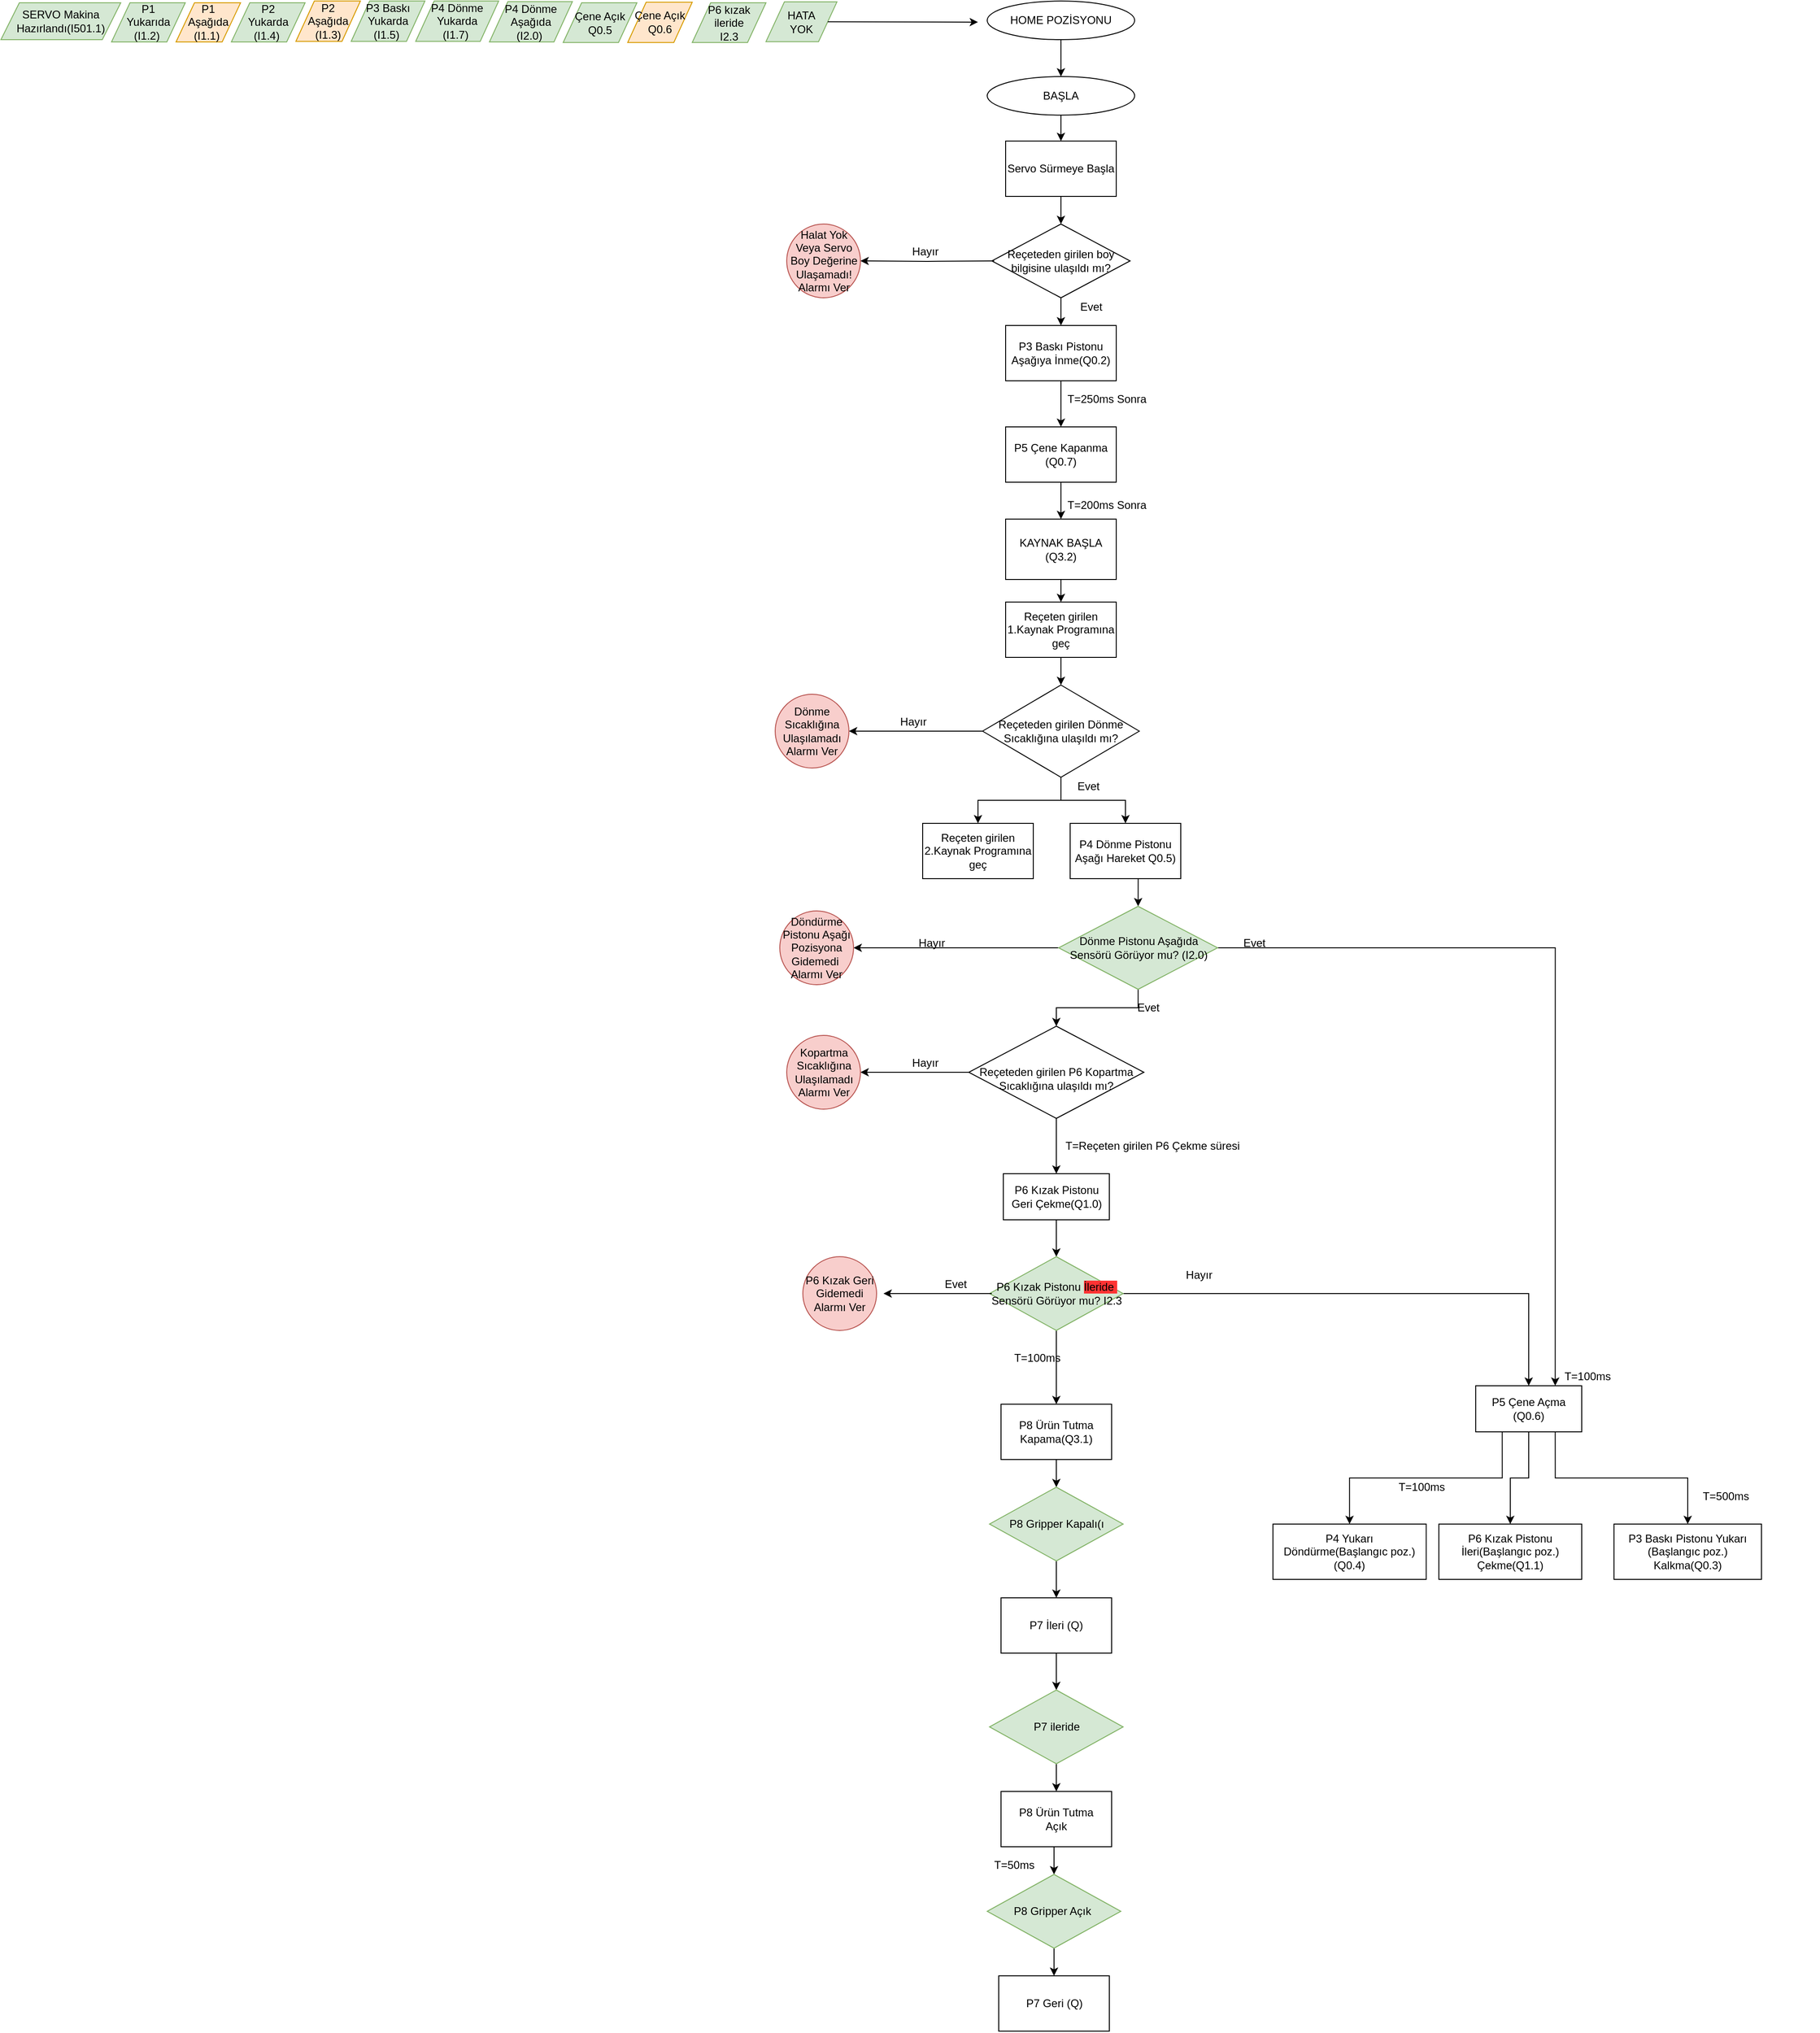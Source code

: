 <mxfile version="13.8.8" type="github">
  <diagram id="8I0ZILU0IZCC_N8qX_k-" name="Page-1">
    <mxGraphModel dx="1038" dy="580" grid="1" gridSize="10" guides="1" tooltips="1" connect="1" arrows="1" fold="1" page="1" pageScale="1" pageWidth="827" pageHeight="1169" background="none" math="0" shadow="0">
      <root>
        <mxCell id="0" />
        <mxCell id="1" parent="0" />
        <mxCell id="A2uMPvVaSxJjAJt0p_s2-1" value="SERVO Makina Hazırlandı(I501.1)" style="shape=parallelogram;perimeter=parallelogramPerimeter;whiteSpace=wrap;html=1;fixedSize=1;fillColor=#d5e8d4;strokeColor=#82b366;" parent="1" vertex="1">
          <mxGeometry y="40" width="130" height="40" as="geometry" />
        </mxCell>
        <mxCell id="A2uMPvVaSxJjAJt0p_s2-2" value="P1 &lt;br&gt;Yukarıda (I1.2)&amp;nbsp;" style="shape=parallelogram;perimeter=parallelogramPerimeter;whiteSpace=wrap;html=1;fixedSize=1;fillColor=#d5e8d4;strokeColor=#82b366;" parent="1" vertex="1">
          <mxGeometry x="120" y="40" width="80" height="42.5" as="geometry" />
        </mxCell>
        <mxCell id="A2uMPvVaSxJjAJt0p_s2-3" value="P1 &lt;br&gt;Aşağıda &lt;br&gt;(I1.1)&amp;nbsp;" style="shape=parallelogram;perimeter=parallelogramPerimeter;whiteSpace=wrap;html=1;fixedSize=1;fillColor=#ffe6cc;strokeColor=#d79b00;" parent="1" vertex="1">
          <mxGeometry x="190" y="40" width="70" height="42.5" as="geometry" />
        </mxCell>
        <mxCell id="A2uMPvVaSxJjAJt0p_s2-4" value="P2 &lt;br&gt;Yukarda&lt;br&gt;(I1.4)&amp;nbsp;" style="shape=parallelogram;perimeter=parallelogramPerimeter;whiteSpace=wrap;html=1;fixedSize=1;fillColor=#d5e8d4;strokeColor=#82b366;" parent="1" vertex="1">
          <mxGeometry x="250" y="40" width="80" height="42.5" as="geometry" />
        </mxCell>
        <mxCell id="A2uMPvVaSxJjAJt0p_s2-5" value="P2 &lt;br&gt;Aşağıda&lt;br&gt;&amp;nbsp;(I1.3)&amp;nbsp;" style="shape=parallelogram;perimeter=parallelogramPerimeter;whiteSpace=wrap;html=1;fixedSize=1;fillColor=#ffe6cc;strokeColor=#d79b00;" parent="1" vertex="1">
          <mxGeometry x="320" y="38.13" width="70" height="43.75" as="geometry" />
        </mxCell>
        <mxCell id="A2uMPvVaSxJjAJt0p_s2-6" value="P3 Baskı&lt;br&gt;Yukarda &lt;br&gt;(I1.5)&amp;nbsp;" style="shape=parallelogram;perimeter=parallelogramPerimeter;whiteSpace=wrap;html=1;fixedSize=1;fillColor=#d5e8d4;strokeColor=#82b366;" parent="1" vertex="1">
          <mxGeometry x="380" y="38.13" width="80" height="43.75" as="geometry" />
        </mxCell>
        <mxCell id="A2uMPvVaSxJjAJt0p_s2-7" value="P4 Dönme&lt;br&gt;Yukarda &lt;br&gt;(I1.7)&amp;nbsp;" style="shape=parallelogram;perimeter=parallelogramPerimeter;whiteSpace=wrap;html=1;fixedSize=1;fillColor=#d5e8d4;strokeColor=#82b366;" parent="1" vertex="1">
          <mxGeometry x="450" y="38.13" width="90" height="43.75" as="geometry" />
        </mxCell>
        <mxCell id="A2uMPvVaSxJjAJt0p_s2-9" value="P4 Dönme&lt;br&gt;Aşağıda&lt;br&gt;(I2.0)&amp;nbsp;" style="shape=parallelogram;perimeter=parallelogramPerimeter;whiteSpace=wrap;html=1;fixedSize=1;fillColor=#d5e8d4;strokeColor=#82b366;" parent="1" vertex="1">
          <mxGeometry x="530" y="38.75" width="90" height="43.75" as="geometry" />
        </mxCell>
        <mxCell id="A2uMPvVaSxJjAJt0p_s2-10" value="Çene Açık&lt;br&gt;Q0.5" style="shape=parallelogram;perimeter=parallelogramPerimeter;whiteSpace=wrap;html=1;fixedSize=1;fillColor=#d5e8d4;strokeColor=#82b366;" parent="1" vertex="1">
          <mxGeometry x="610" y="40" width="80" height="43.13" as="geometry" />
        </mxCell>
        <mxCell id="A2uMPvVaSxJjAJt0p_s2-11" value="Çene Açık&lt;br&gt;Q0.6" style="shape=parallelogram;perimeter=parallelogramPerimeter;whiteSpace=wrap;html=1;fixedSize=1;fillColor=#ffe6cc;strokeColor=#d79b00;" parent="1" vertex="1">
          <mxGeometry x="680" y="39.37" width="70" height="43.75" as="geometry" />
        </mxCell>
        <mxCell id="A2uMPvVaSxJjAJt0p_s2-12" value="P6 kızak&lt;br&gt;ileride&lt;br&gt;I2.3" style="shape=parallelogram;perimeter=parallelogramPerimeter;whiteSpace=wrap;html=1;fixedSize=1;fillColor=#d5e8d4;strokeColor=#82b366;" parent="1" vertex="1">
          <mxGeometry x="750" y="40" width="80" height="43.13" as="geometry" />
        </mxCell>
        <mxCell id="A2uMPvVaSxJjAJt0p_s2-22" value="" style="edgeStyle=orthogonalEdgeStyle;rounded=0;orthogonalLoop=1;jettySize=auto;html=1;" parent="1" source="A2uMPvVaSxJjAJt0p_s2-13" target="A2uMPvVaSxJjAJt0p_s2-20" edge="1">
          <mxGeometry relative="1" as="geometry" />
        </mxCell>
        <mxCell id="A2uMPvVaSxJjAJt0p_s2-13" value="HOME POZİSYONU" style="ellipse;whiteSpace=wrap;html=1;" parent="1" vertex="1">
          <mxGeometry x="1070" y="38.13" width="160" height="41.87" as="geometry" />
        </mxCell>
        <mxCell id="A2uMPvVaSxJjAJt0p_s2-17" value="HATA&lt;br&gt;YOK" style="shape=parallelogram;perimeter=parallelogramPerimeter;whiteSpace=wrap;html=1;fixedSize=1;fillColor=#d5e8d4;strokeColor=#82b366;" parent="1" vertex="1">
          <mxGeometry x="830" y="39.06" width="77" height="43.13" as="geometry" />
        </mxCell>
        <mxCell id="A2uMPvVaSxJjAJt0p_s2-19" value="" style="endArrow=classic;html=1;exitX=1;exitY=0.5;exitDx=0;exitDy=0;" parent="1" source="A2uMPvVaSxJjAJt0p_s2-17" edge="1">
          <mxGeometry width="50" height="50" relative="1" as="geometry">
            <mxPoint x="960" y="60.98" as="sourcePoint" />
            <mxPoint x="1060" y="60.98" as="targetPoint" />
          </mxGeometry>
        </mxCell>
        <mxCell id="A2uMPvVaSxJjAJt0p_s2-26" style="edgeStyle=orthogonalEdgeStyle;rounded=0;orthogonalLoop=1;jettySize=auto;html=1;exitX=0.5;exitY=1;exitDx=0;exitDy=0;entryX=0.5;entryY=0;entryDx=0;entryDy=0;" parent="1" source="A2uMPvVaSxJjAJt0p_s2-20" target="A2uMPvVaSxJjAJt0p_s2-25" edge="1">
          <mxGeometry relative="1" as="geometry">
            <mxPoint x="1150" y="190" as="targetPoint" />
          </mxGeometry>
        </mxCell>
        <mxCell id="A2uMPvVaSxJjAJt0p_s2-20" value="BAŞLA" style="ellipse;whiteSpace=wrap;html=1;" parent="1" vertex="1">
          <mxGeometry x="1070" y="120" width="160" height="41.87" as="geometry" />
        </mxCell>
        <mxCell id="A2uMPvVaSxJjAJt0p_s2-25" value="Servo Sürmeye Başla" style="rounded=0;whiteSpace=wrap;html=1;" parent="1" vertex="1">
          <mxGeometry x="1090" y="190" width="120" height="60" as="geometry" />
        </mxCell>
        <mxCell id="A2uMPvVaSxJjAJt0p_s2-35" value="" style="edgeStyle=orthogonalEdgeStyle;rounded=0;orthogonalLoop=1;jettySize=auto;html=1;" parent="1" source="A2uMPvVaSxJjAJt0p_s2-29" target="A2uMPvVaSxJjAJt0p_s2-32" edge="1">
          <mxGeometry relative="1" as="geometry" />
        </mxCell>
        <mxCell id="A2uMPvVaSxJjAJt0p_s2-29" value="&lt;span&gt;Reçeteden girilen boy bilgisine ulaşıldı mı?&lt;/span&gt;" style="rhombus;whiteSpace=wrap;html=1;" parent="1" vertex="1">
          <mxGeometry x="1075" y="280" width="150" height="80" as="geometry" />
        </mxCell>
        <mxCell id="A2uMPvVaSxJjAJt0p_s2-31" value="" style="endArrow=classic;html=1;exitX=0.5;exitY=1;exitDx=0;exitDy=0;entryX=0.5;entryY=0;entryDx=0;entryDy=0;" parent="1" source="A2uMPvVaSxJjAJt0p_s2-25" target="A2uMPvVaSxJjAJt0p_s2-29" edge="1">
          <mxGeometry width="50" height="50" relative="1" as="geometry">
            <mxPoint x="890" y="310" as="sourcePoint" />
            <mxPoint x="890" y="380" as="targetPoint" />
            <Array as="points" />
          </mxGeometry>
        </mxCell>
        <mxCell id="A2uMPvVaSxJjAJt0p_s2-39" value="" style="edgeStyle=orthogonalEdgeStyle;rounded=0;orthogonalLoop=1;jettySize=auto;html=1;" parent="1" source="A2uMPvVaSxJjAJt0p_s2-32" target="A2uMPvVaSxJjAJt0p_s2-38" edge="1">
          <mxGeometry relative="1" as="geometry" />
        </mxCell>
        <mxCell id="A2uMPvVaSxJjAJt0p_s2-32" value="P3 Baskı Pistonu Aşağıya İnme(Q0.2)" style="rounded=0;whiteSpace=wrap;html=1;" parent="1" vertex="1">
          <mxGeometry x="1090" y="390" width="120" height="60" as="geometry" />
        </mxCell>
        <mxCell id="A2uMPvVaSxJjAJt0p_s2-45" value="" style="edgeStyle=orthogonalEdgeStyle;rounded=0;orthogonalLoop=1;jettySize=auto;html=1;" parent="1" source="A2uMPvVaSxJjAJt0p_s2-38" edge="1">
          <mxGeometry relative="1" as="geometry">
            <mxPoint x="1150" y="600" as="targetPoint" />
          </mxGeometry>
        </mxCell>
        <mxCell id="A2uMPvVaSxJjAJt0p_s2-38" value="P5 Çene Kapanma&lt;br&gt;(Q0.7)" style="rounded=0;whiteSpace=wrap;html=1;" parent="1" vertex="1">
          <mxGeometry x="1090" y="500" width="120" height="60" as="geometry" />
        </mxCell>
        <mxCell id="A2uMPvVaSxJjAJt0p_s2-41" value="T=250ms Sonra" style="text;html=1;strokeColor=none;fillColor=none;align=center;verticalAlign=middle;whiteSpace=wrap;rounded=0;" parent="1" vertex="1">
          <mxGeometry x="1140" y="460" width="120" height="20" as="geometry" />
        </mxCell>
        <mxCell id="A2uMPvVaSxJjAJt0p_s2-46" value="T=200ms Sonra" style="text;html=1;strokeColor=none;fillColor=none;align=center;verticalAlign=middle;whiteSpace=wrap;rounded=0;" parent="1" vertex="1">
          <mxGeometry x="1140" y="574.5" width="120" height="20" as="geometry" />
        </mxCell>
        <mxCell id="A2uMPvVaSxJjAJt0p_s2-77" style="edgeStyle=orthogonalEdgeStyle;rounded=0;orthogonalLoop=1;jettySize=auto;html=1;exitX=0.5;exitY=1;exitDx=0;exitDy=0;entryX=0.5;entryY=0;entryDx=0;entryDy=0;" parent="1" source="A2uMPvVaSxJjAJt0p_s2-49" target="A2uMPvVaSxJjAJt0p_s2-50" edge="1">
          <mxGeometry relative="1" as="geometry" />
        </mxCell>
        <mxCell id="A2uMPvVaSxJjAJt0p_s2-49" value="KAYNAK BAŞLA&lt;br&gt;(Q3.2)" style="rounded=0;whiteSpace=wrap;html=1;" parent="1" vertex="1">
          <mxGeometry x="1090" y="600" width="120" height="65.5" as="geometry" />
        </mxCell>
        <mxCell id="A2uMPvVaSxJjAJt0p_s2-62" style="edgeStyle=orthogonalEdgeStyle;rounded=0;orthogonalLoop=1;jettySize=auto;html=1;exitX=0.5;exitY=1;exitDx=0;exitDy=0;entryX=0.5;entryY=0;entryDx=0;entryDy=0;" parent="1" source="A2uMPvVaSxJjAJt0p_s2-50" target="A2uMPvVaSxJjAJt0p_s2-56" edge="1">
          <mxGeometry relative="1" as="geometry" />
        </mxCell>
        <mxCell id="A2uMPvVaSxJjAJt0p_s2-50" value="Reçeten girilen 1.Kaynak Programına geç" style="rounded=0;whiteSpace=wrap;html=1;" parent="1" vertex="1">
          <mxGeometry x="1090" y="690" width="120" height="60" as="geometry" />
        </mxCell>
        <mxCell id="A2uMPvVaSxJjAJt0p_s2-66" style="edgeStyle=orthogonalEdgeStyle;rounded=0;orthogonalLoop=1;jettySize=auto;html=1;" parent="1" source="A2uMPvVaSxJjAJt0p_s2-56" target="A2uMPvVaSxJjAJt0p_s2-67" edge="1">
          <mxGeometry relative="1" as="geometry">
            <mxPoint x="860" y="870" as="targetPoint" />
          </mxGeometry>
        </mxCell>
        <mxCell id="A2uMPvVaSxJjAJt0p_s2-79" value="" style="edgeStyle=orthogonalEdgeStyle;rounded=0;orthogonalLoop=1;jettySize=auto;html=1;" parent="1" source="A2uMPvVaSxJjAJt0p_s2-56" target="A2uMPvVaSxJjAJt0p_s2-60" edge="1">
          <mxGeometry relative="1" as="geometry" />
        </mxCell>
        <mxCell id="A2uMPvVaSxJjAJt0p_s2-83" value="" style="edgeStyle=orthogonalEdgeStyle;rounded=0;orthogonalLoop=1;jettySize=auto;html=1;" parent="1" source="A2uMPvVaSxJjAJt0p_s2-56" target="A2uMPvVaSxJjAJt0p_s2-74" edge="1">
          <mxGeometry relative="1" as="geometry" />
        </mxCell>
        <mxCell id="A2uMPvVaSxJjAJt0p_s2-56" value="Reçeteden girilen Dönme Sıcaklığına ulaşıldı mı?" style="rhombus;whiteSpace=wrap;html=1;" parent="1" vertex="1">
          <mxGeometry x="1065" y="780" width="170" height="100" as="geometry" />
        </mxCell>
        <mxCell id="A2uMPvVaSxJjAJt0p_s2-60" value="Reçeten girilen 2.Kaynak Programına geç" style="rounded=0;whiteSpace=wrap;html=1;" parent="1" vertex="1">
          <mxGeometry x="1000" y="930" width="120" height="60" as="geometry" />
        </mxCell>
        <mxCell id="A2uMPvVaSxJjAJt0p_s2-63" value="Evet" style="text;html=1;strokeColor=none;fillColor=none;align=center;verticalAlign=middle;whiteSpace=wrap;rounded=0;" parent="1" vertex="1">
          <mxGeometry x="1160" y="880" width="40" height="20" as="geometry" />
        </mxCell>
        <mxCell id="A2uMPvVaSxJjAJt0p_s2-65" value="Hayır" style="text;html=1;strokeColor=none;fillColor=none;align=center;verticalAlign=middle;whiteSpace=wrap;rounded=0;" parent="1" vertex="1">
          <mxGeometry x="970" y="810" width="40" height="20" as="geometry" />
        </mxCell>
        <mxCell id="A2uMPvVaSxJjAJt0p_s2-67" value="Dönme Sıcaklığına Ulaşılamadı Alarmı Ver" style="ellipse;whiteSpace=wrap;html=1;aspect=fixed;fillColor=#f8cecc;strokeColor=#b85450;" parent="1" vertex="1">
          <mxGeometry x="840" y="790" width="80" height="80" as="geometry" />
        </mxCell>
        <mxCell id="A2uMPvVaSxJjAJt0p_s2-99" style="edgeStyle=orthogonalEdgeStyle;rounded=0;orthogonalLoop=1;jettySize=auto;html=1;exitX=0.5;exitY=1;exitDx=0;exitDy=0;entryX=0.5;entryY=0;entryDx=0;entryDy=0;" parent="1" source="A2uMPvVaSxJjAJt0p_s2-74" target="A2uMPvVaSxJjAJt0p_s2-96" edge="1">
          <mxGeometry relative="1" as="geometry" />
        </mxCell>
        <mxCell id="A2uMPvVaSxJjAJt0p_s2-74" value="P4 Dönme Pistonu Aşağı Hareket Q0.5)" style="rounded=0;whiteSpace=wrap;html=1;" parent="1" vertex="1">
          <mxGeometry x="1160" y="930" width="120" height="60" as="geometry" />
        </mxCell>
        <mxCell id="A2uMPvVaSxJjAJt0p_s2-94" value="" style="edgeStyle=orthogonalEdgeStyle;rounded=0;orthogonalLoop=1;jettySize=auto;html=1;" parent="1" source="A2uMPvVaSxJjAJt0p_s2-88" target="A2uMPvVaSxJjAJt0p_s2-93" edge="1">
          <mxGeometry relative="1" as="geometry" />
        </mxCell>
        <mxCell id="A2uMPvVaSxJjAJt0p_s2-105" value="" style="edgeStyle=orthogonalEdgeStyle;rounded=0;orthogonalLoop=1;jettySize=auto;html=1;" parent="1" source="A2uMPvVaSxJjAJt0p_s2-88" target="A2uMPvVaSxJjAJt0p_s2-104" edge="1">
          <mxGeometry relative="1" as="geometry" />
        </mxCell>
        <mxCell id="A2uMPvVaSxJjAJt0p_s2-88" value="&lt;br&gt;Reçeteden girilen P6 Kopartma&lt;br&gt;Sıcaklığına ulaşıldı mı?" style="rhombus;whiteSpace=wrap;html=1;" parent="1" vertex="1">
          <mxGeometry x="1050" y="1150" width="190" height="100" as="geometry" />
        </mxCell>
        <mxCell id="A2uMPvVaSxJjAJt0p_s2-90" value="Hayır" style="text;html=1;strokeColor=none;fillColor=none;align=center;verticalAlign=middle;whiteSpace=wrap;rounded=0;" parent="1" vertex="1">
          <mxGeometry x="982.5" y="1180" width="40" height="20" as="geometry" />
        </mxCell>
        <mxCell id="A2uMPvVaSxJjAJt0p_s2-93" value="Kopartma&lt;br&gt;Sıcaklığına Ulaşılamadı Alarmı Ver" style="ellipse;whiteSpace=wrap;html=1;aspect=fixed;fillColor=#f8cecc;strokeColor=#b85450;" parent="1" vertex="1">
          <mxGeometry x="852.5" y="1160" width="80" height="80" as="geometry" />
        </mxCell>
        <mxCell id="A2uMPvVaSxJjAJt0p_s2-100" style="edgeStyle=orthogonalEdgeStyle;rounded=0;orthogonalLoop=1;jettySize=auto;html=1;entryX=0.5;entryY=0;entryDx=0;entryDy=0;" parent="1" source="A2uMPvVaSxJjAJt0p_s2-96" target="A2uMPvVaSxJjAJt0p_s2-88" edge="1">
          <mxGeometry relative="1" as="geometry" />
        </mxCell>
        <mxCell id="LkSUMYA7tAgBLhDOhXdA-16" style="edgeStyle=orthogonalEdgeStyle;rounded=0;orthogonalLoop=1;jettySize=auto;html=1;exitX=1;exitY=0.5;exitDx=0;exitDy=0;entryX=0.75;entryY=0;entryDx=0;entryDy=0;" edge="1" parent="1" source="A2uMPvVaSxJjAJt0p_s2-96" target="LkSUMYA7tAgBLhDOhXdA-15">
          <mxGeometry relative="1" as="geometry" />
        </mxCell>
        <mxCell id="LkSUMYA7tAgBLhDOhXdA-56" style="edgeStyle=orthogonalEdgeStyle;rounded=0;orthogonalLoop=1;jettySize=auto;html=1;exitX=0;exitY=0.5;exitDx=0;exitDy=0;entryX=1;entryY=0.5;entryDx=0;entryDy=0;" edge="1" parent="1" source="A2uMPvVaSxJjAJt0p_s2-96" target="LkSUMYA7tAgBLhDOhXdA-54">
          <mxGeometry relative="1" as="geometry" />
        </mxCell>
        <mxCell id="A2uMPvVaSxJjAJt0p_s2-96" value="Dönme Pistonu Aşağıda Sensörü Görüyor mu? (I2.0)" style="rhombus;whiteSpace=wrap;html=1;fillColor=#d5e8d4;strokeColor=#82b366;" parent="1" vertex="1">
          <mxGeometry x="1147.5" y="1020" width="172.5" height="90" as="geometry" />
        </mxCell>
        <mxCell id="LkSUMYA7tAgBLhDOhXdA-3" value="" style="edgeStyle=orthogonalEdgeStyle;rounded=0;orthogonalLoop=1;jettySize=auto;html=1;" edge="1" parent="1" source="A2uMPvVaSxJjAJt0p_s2-104" target="LkSUMYA7tAgBLhDOhXdA-1">
          <mxGeometry relative="1" as="geometry" />
        </mxCell>
        <mxCell id="A2uMPvVaSxJjAJt0p_s2-104" value="P6 Kızak Pistonu&lt;br&gt;Geri Çekme(Q1.0)" style="rounded=0;whiteSpace=wrap;html=1;" parent="1" vertex="1">
          <mxGeometry x="1087.5" y="1310" width="115" height="50" as="geometry" />
        </mxCell>
        <mxCell id="A2uMPvVaSxJjAJt0p_s2-106" value="T=Reçeten girilen P6 Çekme süresi" style="text;html=1;strokeColor=none;fillColor=none;align=center;verticalAlign=middle;whiteSpace=wrap;rounded=0;" parent="1" vertex="1">
          <mxGeometry x="1147.5" y="1270" width="202.5" height="20" as="geometry" />
        </mxCell>
        <mxCell id="LkSUMYA7tAgBLhDOhXdA-14" style="edgeStyle=orthogonalEdgeStyle;rounded=0;orthogonalLoop=1;jettySize=auto;html=1;exitX=1;exitY=0.5;exitDx=0;exitDy=0;entryX=0.5;entryY=0;entryDx=0;entryDy=0;" edge="1" parent="1" source="LkSUMYA7tAgBLhDOhXdA-1" target="LkSUMYA7tAgBLhDOhXdA-15">
          <mxGeometry relative="1" as="geometry">
            <mxPoint x="1430" y="1440" as="targetPoint" />
          </mxGeometry>
        </mxCell>
        <mxCell id="LkSUMYA7tAgBLhDOhXdA-30" style="edgeStyle=orthogonalEdgeStyle;rounded=0;orthogonalLoop=1;jettySize=auto;html=1;" edge="1" parent="1" source="LkSUMYA7tAgBLhDOhXdA-1" target="LkSUMYA7tAgBLhDOhXdA-8">
          <mxGeometry relative="1" as="geometry" />
        </mxCell>
        <mxCell id="LkSUMYA7tAgBLhDOhXdA-1" value="P6 Kızak Pistonu &lt;span style=&quot;background-color: rgb(255 , 51 , 51)&quot;&gt;İleride&amp;nbsp; &lt;/span&gt;Sensörü Görüyor mu? I2.3" style="rhombus;whiteSpace=wrap;html=1;fillColor=#d5e8d4;strokeColor=#82b366;" vertex="1" parent="1">
          <mxGeometry x="1072.5" y="1400" width="145" height="80" as="geometry" />
        </mxCell>
        <mxCell id="LkSUMYA7tAgBLhDOhXdA-6" value="T=100ms" style="text;html=1;strokeColor=none;fillColor=none;align=center;verticalAlign=middle;whiteSpace=wrap;rounded=0;" vertex="1" parent="1">
          <mxGeometry x="1022.5" y="1500" width="202.5" height="20" as="geometry" />
        </mxCell>
        <mxCell id="LkSUMYA7tAgBLhDOhXdA-65" style="edgeStyle=orthogonalEdgeStyle;rounded=0;orthogonalLoop=1;jettySize=auto;html=1;exitX=0.5;exitY=1;exitDx=0;exitDy=0;entryX=0.5;entryY=0;entryDx=0;entryDy=0;" edge="1" parent="1" source="LkSUMYA7tAgBLhDOhXdA-8" target="LkSUMYA7tAgBLhDOhXdA-31">
          <mxGeometry relative="1" as="geometry" />
        </mxCell>
        <mxCell id="LkSUMYA7tAgBLhDOhXdA-8" value="P8 Ürün Tutma Kapama(Q3.1)" style="rounded=0;whiteSpace=wrap;html=1;" vertex="1" parent="1">
          <mxGeometry x="1085" y="1560" width="120" height="60" as="geometry" />
        </mxCell>
        <mxCell id="LkSUMYA7tAgBLhDOhXdA-24" style="edgeStyle=orthogonalEdgeStyle;rounded=0;orthogonalLoop=1;jettySize=auto;html=1;" edge="1" parent="1" source="LkSUMYA7tAgBLhDOhXdA-15" target="LkSUMYA7tAgBLhDOhXdA-22">
          <mxGeometry relative="1" as="geometry" />
        </mxCell>
        <mxCell id="LkSUMYA7tAgBLhDOhXdA-27" style="edgeStyle=orthogonalEdgeStyle;rounded=0;orthogonalLoop=1;jettySize=auto;html=1;exitX=0.75;exitY=1;exitDx=0;exitDy=0;" edge="1" parent="1" source="LkSUMYA7tAgBLhDOhXdA-15" target="LkSUMYA7tAgBLhDOhXdA-25">
          <mxGeometry relative="1" as="geometry" />
        </mxCell>
        <mxCell id="LkSUMYA7tAgBLhDOhXdA-28" style="edgeStyle=orthogonalEdgeStyle;rounded=0;orthogonalLoop=1;jettySize=auto;html=1;exitX=0.25;exitY=1;exitDx=0;exitDy=0;entryX=0.5;entryY=0;entryDx=0;entryDy=0;" edge="1" parent="1" source="LkSUMYA7tAgBLhDOhXdA-15" target="LkSUMYA7tAgBLhDOhXdA-19">
          <mxGeometry relative="1" as="geometry" />
        </mxCell>
        <mxCell id="LkSUMYA7tAgBLhDOhXdA-15" value="P5 Çene Açma (Q0.6)" style="rounded=0;whiteSpace=wrap;html=1;" vertex="1" parent="1">
          <mxGeometry x="1600" y="1540" width="115" height="50" as="geometry" />
        </mxCell>
        <mxCell id="LkSUMYA7tAgBLhDOhXdA-17" value="T=100ms" style="text;html=1;strokeColor=none;fillColor=none;align=center;verticalAlign=middle;whiteSpace=wrap;rounded=0;" vertex="1" parent="1">
          <mxGeometry x="1620" y="1520" width="202.5" height="20" as="geometry" />
        </mxCell>
        <mxCell id="LkSUMYA7tAgBLhDOhXdA-19" value="P4 Yukarı Döndürme(Başlangıc poz.)&lt;br&gt;(Q0.4)" style="rounded=0;whiteSpace=wrap;html=1;" vertex="1" parent="1">
          <mxGeometry x="1380" y="1690" width="166.25" height="60" as="geometry" />
        </mxCell>
        <mxCell id="LkSUMYA7tAgBLhDOhXdA-21" value="T=100ms" style="text;html=1;strokeColor=none;fillColor=none;align=center;verticalAlign=middle;whiteSpace=wrap;rounded=0;" vertex="1" parent="1">
          <mxGeometry x="1440" y="1640" width="202.5" height="20" as="geometry" />
        </mxCell>
        <mxCell id="LkSUMYA7tAgBLhDOhXdA-22" value="P6 Kızak Pistonu&lt;br&gt;İleri(Başlangıc poz.) Çekme(Q1.1)" style="rounded=0;whiteSpace=wrap;html=1;" vertex="1" parent="1">
          <mxGeometry x="1560" y="1690" width="155" height="60" as="geometry" />
        </mxCell>
        <mxCell id="LkSUMYA7tAgBLhDOhXdA-25" value="P3 Baskı Pistonu Yukarı (Başlangıc poz.)&lt;br&gt;Kalkma(Q0.3)" style="rounded=0;whiteSpace=wrap;html=1;" vertex="1" parent="1">
          <mxGeometry x="1750" y="1690" width="160" height="60" as="geometry" />
        </mxCell>
        <mxCell id="LkSUMYA7tAgBLhDOhXdA-29" value="T=500ms" style="text;html=1;strokeColor=none;fillColor=none;align=center;verticalAlign=middle;whiteSpace=wrap;rounded=0;" vertex="1" parent="1">
          <mxGeometry x="1770" y="1650" width="202.5" height="20" as="geometry" />
        </mxCell>
        <mxCell id="LkSUMYA7tAgBLhDOhXdA-66" style="edgeStyle=orthogonalEdgeStyle;rounded=0;orthogonalLoop=1;jettySize=auto;html=1;exitX=0.5;exitY=1;exitDx=0;exitDy=0;entryX=0.5;entryY=0;entryDx=0;entryDy=0;" edge="1" parent="1" source="LkSUMYA7tAgBLhDOhXdA-31" target="LkSUMYA7tAgBLhDOhXdA-32">
          <mxGeometry relative="1" as="geometry" />
        </mxCell>
        <mxCell id="LkSUMYA7tAgBLhDOhXdA-31" value="P8 Gripper Kapalı(ı" style="rhombus;whiteSpace=wrap;html=1;fillColor=#d5e8d4;strokeColor=#82b366;" vertex="1" parent="1">
          <mxGeometry x="1072.5" y="1650" width="145" height="80" as="geometry" />
        </mxCell>
        <mxCell id="LkSUMYA7tAgBLhDOhXdA-67" style="edgeStyle=orthogonalEdgeStyle;rounded=0;orthogonalLoop=1;jettySize=auto;html=1;exitX=0.5;exitY=1;exitDx=0;exitDy=0;entryX=0.5;entryY=0;entryDx=0;entryDy=0;" edge="1" parent="1" source="LkSUMYA7tAgBLhDOhXdA-32" target="LkSUMYA7tAgBLhDOhXdA-33">
          <mxGeometry relative="1" as="geometry" />
        </mxCell>
        <mxCell id="LkSUMYA7tAgBLhDOhXdA-32" value="P7 İleri (Q)" style="rounded=0;whiteSpace=wrap;html=1;" vertex="1" parent="1">
          <mxGeometry x="1085" y="1770" width="120" height="60" as="geometry" />
        </mxCell>
        <mxCell id="LkSUMYA7tAgBLhDOhXdA-68" style="edgeStyle=orthogonalEdgeStyle;rounded=0;orthogonalLoop=1;jettySize=auto;html=1;exitX=0.5;exitY=1;exitDx=0;exitDy=0;" edge="1" parent="1" source="LkSUMYA7tAgBLhDOhXdA-33" target="LkSUMYA7tAgBLhDOhXdA-37">
          <mxGeometry relative="1" as="geometry" />
        </mxCell>
        <mxCell id="LkSUMYA7tAgBLhDOhXdA-33" value="P7 ileride" style="rhombus;whiteSpace=wrap;html=1;fillColor=#d5e8d4;strokeColor=#82b366;" vertex="1" parent="1">
          <mxGeometry x="1072.5" y="1870" width="145" height="80" as="geometry" />
        </mxCell>
        <mxCell id="LkSUMYA7tAgBLhDOhXdA-69" style="edgeStyle=orthogonalEdgeStyle;rounded=0;orthogonalLoop=1;jettySize=auto;html=1;exitX=0.5;exitY=1;exitDx=0;exitDy=0;entryX=0.5;entryY=0;entryDx=0;entryDy=0;" edge="1" parent="1" source="LkSUMYA7tAgBLhDOhXdA-37" target="LkSUMYA7tAgBLhDOhXdA-39">
          <mxGeometry relative="1" as="geometry" />
        </mxCell>
        <mxCell id="LkSUMYA7tAgBLhDOhXdA-37" value="P8 Ürün Tutma &lt;br&gt;Açık" style="rounded=0;whiteSpace=wrap;html=1;" vertex="1" parent="1">
          <mxGeometry x="1085" y="1980" width="120" height="60" as="geometry" />
        </mxCell>
        <mxCell id="LkSUMYA7tAgBLhDOhXdA-70" style="edgeStyle=orthogonalEdgeStyle;rounded=0;orthogonalLoop=1;jettySize=auto;html=1;exitX=0.5;exitY=1;exitDx=0;exitDy=0;" edge="1" parent="1" source="LkSUMYA7tAgBLhDOhXdA-39" target="LkSUMYA7tAgBLhDOhXdA-41">
          <mxGeometry relative="1" as="geometry" />
        </mxCell>
        <mxCell id="LkSUMYA7tAgBLhDOhXdA-39" value="P8 Gripper Açık&amp;nbsp;" style="rhombus;whiteSpace=wrap;html=1;fillColor=#d5e8d4;strokeColor=#82b366;" vertex="1" parent="1">
          <mxGeometry x="1070" y="2070" width="145" height="80" as="geometry" />
        </mxCell>
        <mxCell id="LkSUMYA7tAgBLhDOhXdA-40" value="T=50ms" style="text;html=1;strokeColor=none;fillColor=none;align=center;verticalAlign=middle;whiteSpace=wrap;rounded=0;" vertex="1" parent="1">
          <mxGeometry x="997.5" y="2050" width="202.5" height="20" as="geometry" />
        </mxCell>
        <mxCell id="LkSUMYA7tAgBLhDOhXdA-41" value="P7 Geri (Q)" style="rounded=0;whiteSpace=wrap;html=1;" vertex="1" parent="1">
          <mxGeometry x="1082.5" y="2180" width="120" height="60" as="geometry" />
        </mxCell>
        <mxCell id="LkSUMYA7tAgBLhDOhXdA-42" value="Evet" style="text;html=1;strokeColor=none;fillColor=none;align=center;verticalAlign=middle;whiteSpace=wrap;rounded=0;" vertex="1" parent="1">
          <mxGeometry x="1162.5" y="360" width="40" height="20" as="geometry" />
        </mxCell>
        <mxCell id="LkSUMYA7tAgBLhDOhXdA-44" style="edgeStyle=orthogonalEdgeStyle;rounded=0;orthogonalLoop=1;jettySize=auto;html=1;" edge="1" parent="1" target="LkSUMYA7tAgBLhDOhXdA-46">
          <mxGeometry relative="1" as="geometry">
            <mxPoint x="872.5" y="360" as="targetPoint" />
            <mxPoint x="1077.5" y="320" as="sourcePoint" />
          </mxGeometry>
        </mxCell>
        <mxCell id="LkSUMYA7tAgBLhDOhXdA-45" value="Hayır" style="text;html=1;strokeColor=none;fillColor=none;align=center;verticalAlign=middle;whiteSpace=wrap;rounded=0;" vertex="1" parent="1">
          <mxGeometry x="982.5" y="300" width="40" height="20" as="geometry" />
        </mxCell>
        <mxCell id="LkSUMYA7tAgBLhDOhXdA-46" value="Halat Yok Veya Servo Boy Değerine Ulaşamadı! Alarmı Ver" style="ellipse;whiteSpace=wrap;html=1;aspect=fixed;fillColor=#f8cecc;strokeColor=#b85450;" vertex="1" parent="1">
          <mxGeometry x="852.5" y="280" width="80" height="80" as="geometry" />
        </mxCell>
        <mxCell id="LkSUMYA7tAgBLhDOhXdA-50" value="Evet" style="text;html=1;strokeColor=none;fillColor=none;align=center;verticalAlign=middle;whiteSpace=wrap;rounded=0;" vertex="1" parent="1">
          <mxGeometry x="1225" y="1120" width="40" height="20" as="geometry" />
        </mxCell>
        <mxCell id="LkSUMYA7tAgBLhDOhXdA-51" value="Evet" style="text;html=1;strokeColor=none;fillColor=none;align=center;verticalAlign=middle;whiteSpace=wrap;rounded=0;" vertex="1" parent="1">
          <mxGeometry x="1340" y="1050" width="40" height="20" as="geometry" />
        </mxCell>
        <mxCell id="LkSUMYA7tAgBLhDOhXdA-53" value="Hayır" style="text;html=1;strokeColor=none;fillColor=none;align=center;verticalAlign=middle;whiteSpace=wrap;rounded=0;" vertex="1" parent="1">
          <mxGeometry x="990" y="1050" width="40" height="20" as="geometry" />
        </mxCell>
        <mxCell id="LkSUMYA7tAgBLhDOhXdA-54" value="Döndürme Pistonu Aşağı Pozisyona Gidemedi&amp;nbsp;&lt;br&gt;Alarmı Ver" style="ellipse;whiteSpace=wrap;html=1;aspect=fixed;fillColor=#f8cecc;strokeColor=#b85450;" vertex="1" parent="1">
          <mxGeometry x="845" y="1025" width="80" height="80" as="geometry" />
        </mxCell>
        <mxCell id="LkSUMYA7tAgBLhDOhXdA-57" value="Evet" style="text;html=1;strokeColor=none;fillColor=none;align=center;verticalAlign=middle;whiteSpace=wrap;rounded=0;" vertex="1" parent="1">
          <mxGeometry x="1016.25" y="1420" width="40" height="20" as="geometry" />
        </mxCell>
        <mxCell id="LkSUMYA7tAgBLhDOhXdA-59" value="Hayır" style="text;html=1;strokeColor=none;fillColor=none;align=center;verticalAlign=middle;whiteSpace=wrap;rounded=0;" vertex="1" parent="1">
          <mxGeometry x="1280" y="1410" width="40" height="20" as="geometry" />
        </mxCell>
        <mxCell id="LkSUMYA7tAgBLhDOhXdA-61" value="" style="edgeStyle=orthogonalEdgeStyle;rounded=0;orthogonalLoop=1;jettySize=auto;html=1;" edge="1" parent="1">
          <mxGeometry relative="1" as="geometry">
            <mxPoint x="1075" y="1440" as="sourcePoint" />
            <mxPoint x="957.5" y="1440" as="targetPoint" />
          </mxGeometry>
        </mxCell>
        <mxCell id="LkSUMYA7tAgBLhDOhXdA-62" value="P6 Kızak Geri Gidemedi Alarmı Ver" style="ellipse;whiteSpace=wrap;html=1;aspect=fixed;fillColor=#f8cecc;strokeColor=#b85450;" vertex="1" parent="1">
          <mxGeometry x="870" y="1400" width="80" height="80" as="geometry" />
        </mxCell>
      </root>
    </mxGraphModel>
  </diagram>
</mxfile>
